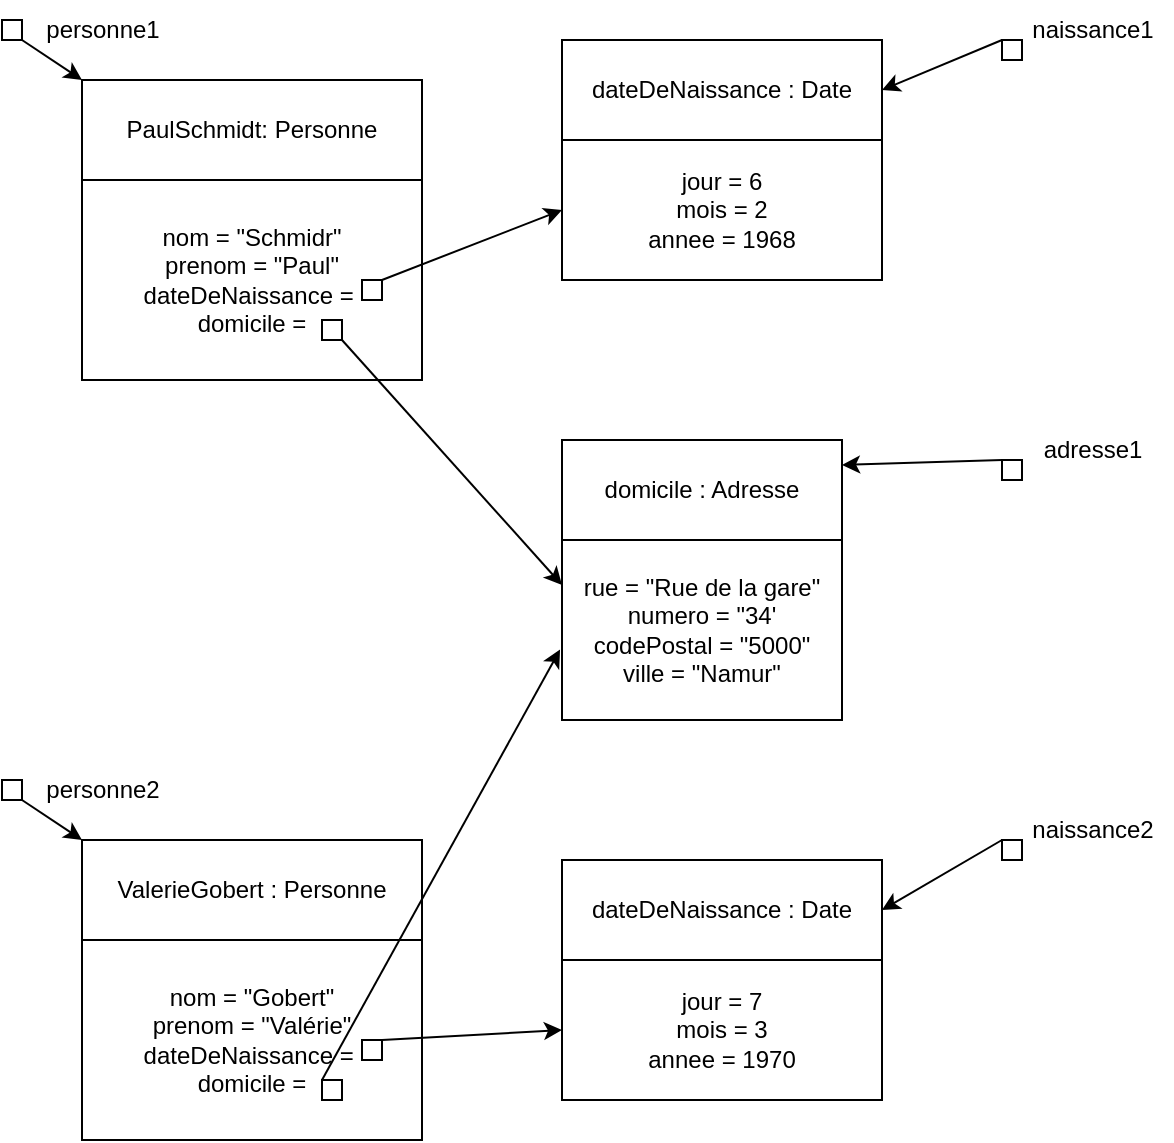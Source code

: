 <mxfile version="20.3.7" type="device"><diagram id="vYfMyT61z3GGj8coGo9A" name="Page-1"><mxGraphModel dx="760" dy="760" grid="1" gridSize="10" guides="1" tooltips="1" connect="1" arrows="1" fold="1" page="1" pageScale="1" pageWidth="827" pageHeight="1169" math="0" shadow="0"><root><mxCell id="0"/><mxCell id="1" parent="0"/><mxCell id="A39iZobmJURfg8ByRJCE-1" value="ValerieGobert : Personne" style="rounded=0;whiteSpace=wrap;html=1;" vertex="1" parent="1"><mxGeometry x="80" y="550" width="170" height="50" as="geometry"/></mxCell><mxCell id="A39iZobmJURfg8ByRJCE-2" value="nom = &quot;Gobert&quot;&lt;br&gt;prenom = &quot;Valérie&quot;&lt;br&gt;dateDeNaissance =&amp;nbsp;&lt;br&gt;domicile =" style="rounded=0;whiteSpace=wrap;html=1;" vertex="1" parent="1"><mxGeometry x="80" y="600" width="170" height="100" as="geometry"/></mxCell><mxCell id="A39iZobmJURfg8ByRJCE-4" value="" style="whiteSpace=wrap;html=1;aspect=fixed;" vertex="1" parent="1"><mxGeometry x="220" y="650" width="10" height="10" as="geometry"/></mxCell><mxCell id="A39iZobmJURfg8ByRJCE-5" value="" style="whiteSpace=wrap;html=1;aspect=fixed;" vertex="1" parent="1"><mxGeometry x="200" y="670" width="10" height="10" as="geometry"/></mxCell><mxCell id="A39iZobmJURfg8ByRJCE-6" value="" style="endArrow=classic;html=1;rounded=0;entryX=-0.007;entryY=0.609;entryDx=0;entryDy=0;exitX=0;exitY=0;exitDx=0;exitDy=0;entryPerimeter=0;" edge="1" parent="1" source="A39iZobmJURfg8ByRJCE-5" target="A39iZobmJURfg8ByRJCE-23"><mxGeometry width="50" height="50" relative="1" as="geometry"><mxPoint x="210" y="680" as="sourcePoint"/><mxPoint x="320" y="690" as="targetPoint"/></mxGeometry></mxCell><mxCell id="A39iZobmJURfg8ByRJCE-9" value="" style="whiteSpace=wrap;html=1;aspect=fixed;" vertex="1" parent="1"><mxGeometry x="40" y="520" width="10" height="10" as="geometry"/></mxCell><mxCell id="A39iZobmJURfg8ByRJCE-10" value="" style="endArrow=classic;html=1;rounded=0;entryX=0;entryY=0;entryDx=0;entryDy=0;" edge="1" parent="1" target="A39iZobmJURfg8ByRJCE-1"><mxGeometry width="50" height="50" relative="1" as="geometry"><mxPoint x="50" y="530" as="sourcePoint"/><mxPoint x="100" y="540" as="targetPoint"/></mxGeometry></mxCell><mxCell id="A39iZobmJURfg8ByRJCE-11" value="personne2" style="text;html=1;align=center;verticalAlign=middle;resizable=0;points=[];autosize=1;strokeColor=none;fillColor=none;" vertex="1" parent="1"><mxGeometry x="50" y="510" width="80" height="30" as="geometry"/></mxCell><mxCell id="A39iZobmJURfg8ByRJCE-14" value="PaulSchmidt: Personne" style="rounded=0;whiteSpace=wrap;html=1;" vertex="1" parent="1"><mxGeometry x="80" y="170" width="170" height="50" as="geometry"/></mxCell><mxCell id="A39iZobmJURfg8ByRJCE-15" value="nom = &quot;Schmidr&quot;&lt;br&gt;prenom = &quot;Paul&quot;&lt;br&gt;dateDeNaissance =&amp;nbsp;&lt;br&gt;domicile =" style="rounded=0;whiteSpace=wrap;html=1;" vertex="1" parent="1"><mxGeometry x="80" y="220" width="170" height="100" as="geometry"/></mxCell><mxCell id="A39iZobmJURfg8ByRJCE-16" value="" style="whiteSpace=wrap;html=1;aspect=fixed;" vertex="1" parent="1"><mxGeometry x="220" y="270" width="10" height="10" as="geometry"/></mxCell><mxCell id="A39iZobmJURfg8ByRJCE-17" value="" style="whiteSpace=wrap;html=1;aspect=fixed;" vertex="1" parent="1"><mxGeometry x="200" y="290" width="10" height="10" as="geometry"/></mxCell><mxCell id="A39iZobmJURfg8ByRJCE-18" value="" style="endArrow=classic;html=1;rounded=0;entryX=0;entryY=0.25;entryDx=0;entryDy=0;" edge="1" parent="1" target="A39iZobmJURfg8ByRJCE-23"><mxGeometry width="50" height="50" relative="1" as="geometry"><mxPoint x="210" y="300" as="sourcePoint"/><mxPoint x="320" y="310" as="targetPoint"/></mxGeometry></mxCell><mxCell id="A39iZobmJURfg8ByRJCE-19" value="domicile : Adresse" style="rounded=0;whiteSpace=wrap;html=1;" vertex="1" parent="1"><mxGeometry x="320" y="350" width="140" height="50" as="geometry"/></mxCell><mxCell id="A39iZobmJURfg8ByRJCE-20" value="" style="whiteSpace=wrap;html=1;aspect=fixed;" vertex="1" parent="1"><mxGeometry x="40" y="140" width="10" height="10" as="geometry"/></mxCell><mxCell id="A39iZobmJURfg8ByRJCE-21" value="" style="endArrow=classic;html=1;rounded=0;entryX=0;entryY=0;entryDx=0;entryDy=0;" edge="1" parent="1" target="A39iZobmJURfg8ByRJCE-14"><mxGeometry width="50" height="50" relative="1" as="geometry"><mxPoint x="50" y="150" as="sourcePoint"/><mxPoint x="100" y="160" as="targetPoint"/></mxGeometry></mxCell><mxCell id="A39iZobmJURfg8ByRJCE-22" value="personne1" style="text;html=1;align=center;verticalAlign=middle;resizable=0;points=[];autosize=1;strokeColor=none;fillColor=none;" vertex="1" parent="1"><mxGeometry x="50" y="130" width="80" height="30" as="geometry"/></mxCell><mxCell id="A39iZobmJURfg8ByRJCE-23" value="rue = &quot;Rue de la gare&quot;&lt;br&gt;numero = &quot;34'&lt;br&gt;codePostal = &quot;5000&quot;&lt;br&gt;ville = &quot;Namur&quot;" style="rounded=0;whiteSpace=wrap;html=1;" vertex="1" parent="1"><mxGeometry x="320" y="400" width="140" height="90" as="geometry"/></mxCell><mxCell id="A39iZobmJURfg8ByRJCE-26" value="dateDeNaissance : Date" style="rounded=0;whiteSpace=wrap;html=1;" vertex="1" parent="1"><mxGeometry x="320" y="150" width="160" height="50" as="geometry"/></mxCell><mxCell id="A39iZobmJURfg8ByRJCE-27" value="jour = 6&lt;br&gt;mois = 2&lt;br&gt;annee = 1968" style="rounded=0;whiteSpace=wrap;html=1;" vertex="1" parent="1"><mxGeometry x="320" y="200" width="160" height="70" as="geometry"/></mxCell><mxCell id="A39iZobmJURfg8ByRJCE-28" value="dateDeNaissance : Date" style="rounded=0;whiteSpace=wrap;html=1;" vertex="1" parent="1"><mxGeometry x="320" y="560" width="160" height="50" as="geometry"/></mxCell><mxCell id="A39iZobmJURfg8ByRJCE-29" value="jour = 7&lt;br&gt;mois = 3&lt;br&gt;annee = 1970" style="rounded=0;whiteSpace=wrap;html=1;" vertex="1" parent="1"><mxGeometry x="320" y="610" width="160" height="70" as="geometry"/></mxCell><mxCell id="A39iZobmJURfg8ByRJCE-32" value="" style="endArrow=classic;html=1;rounded=0;entryX=1;entryY=0.25;entryDx=0;entryDy=0;exitX=0;exitY=0;exitDx=0;exitDy=0;" edge="1" parent="1" source="A39iZobmJURfg8ByRJCE-33" target="A39iZobmJURfg8ByRJCE-19"><mxGeometry width="50" height="50" relative="1" as="geometry"><mxPoint x="540" y="370" as="sourcePoint"/><mxPoint x="540" y="340" as="targetPoint"/><Array as="points"/></mxGeometry></mxCell><mxCell id="A39iZobmJURfg8ByRJCE-33" value="" style="whiteSpace=wrap;html=1;aspect=fixed;" vertex="1" parent="1"><mxGeometry x="540" y="360" width="10" height="10" as="geometry"/></mxCell><mxCell id="A39iZobmJURfg8ByRJCE-35" value="adresse1" style="text;html=1;align=center;verticalAlign=middle;resizable=0;points=[];autosize=1;strokeColor=none;fillColor=none;" vertex="1" parent="1"><mxGeometry x="550" y="340" width="70" height="30" as="geometry"/></mxCell><mxCell id="A39iZobmJURfg8ByRJCE-37" value="" style="endArrow=classic;html=1;rounded=0;entryX=0;entryY=0.5;entryDx=0;entryDy=0;" edge="1" parent="1" target="A39iZobmJURfg8ByRJCE-29"><mxGeometry width="50" height="50" relative="1" as="geometry"><mxPoint x="230" y="650" as="sourcePoint"/><mxPoint x="280" y="600" as="targetPoint"/></mxGeometry></mxCell><mxCell id="A39iZobmJURfg8ByRJCE-38" value="" style="endArrow=classic;html=1;rounded=0;entryX=0;entryY=0.5;entryDx=0;entryDy=0;" edge="1" parent="1" target="A39iZobmJURfg8ByRJCE-27"><mxGeometry width="50" height="50" relative="1" as="geometry"><mxPoint x="230" y="270" as="sourcePoint"/><mxPoint x="320" y="265" as="targetPoint"/></mxGeometry></mxCell><mxCell id="A39iZobmJURfg8ByRJCE-39" value="" style="whiteSpace=wrap;html=1;aspect=fixed;" vertex="1" parent="1"><mxGeometry x="540" y="150" width="10" height="10" as="geometry"/></mxCell><mxCell id="A39iZobmJURfg8ByRJCE-40" value="naissance1" style="text;html=1;align=center;verticalAlign=middle;resizable=0;points=[];autosize=1;strokeColor=none;fillColor=none;" vertex="1" parent="1"><mxGeometry x="545" y="130" width="80" height="30" as="geometry"/></mxCell><mxCell id="A39iZobmJURfg8ByRJCE-41" value="" style="whiteSpace=wrap;html=1;aspect=fixed;" vertex="1" parent="1"><mxGeometry x="540" y="550" width="10" height="10" as="geometry"/></mxCell><mxCell id="A39iZobmJURfg8ByRJCE-42" value="naissance2" style="text;html=1;align=center;verticalAlign=middle;resizable=0;points=[];autosize=1;strokeColor=none;fillColor=none;" vertex="1" parent="1"><mxGeometry x="545" y="530" width="80" height="30" as="geometry"/></mxCell><mxCell id="A39iZobmJURfg8ByRJCE-43" value="" style="endArrow=classic;html=1;rounded=0;entryX=1;entryY=0.5;entryDx=0;entryDy=0;" edge="1" parent="1" target="A39iZobmJURfg8ByRJCE-28"><mxGeometry width="50" height="50" relative="1" as="geometry"><mxPoint x="540" y="550" as="sourcePoint"/><mxPoint x="590" y="500" as="targetPoint"/></mxGeometry></mxCell><mxCell id="A39iZobmJURfg8ByRJCE-44" value="" style="endArrow=classic;html=1;rounded=0;entryX=1;entryY=0.5;entryDx=0;entryDy=0;" edge="1" parent="1" target="A39iZobmJURfg8ByRJCE-26"><mxGeometry width="50" height="50" relative="1" as="geometry"><mxPoint x="540" y="150" as="sourcePoint"/><mxPoint x="590" y="100" as="targetPoint"/></mxGeometry></mxCell></root></mxGraphModel></diagram></mxfile>